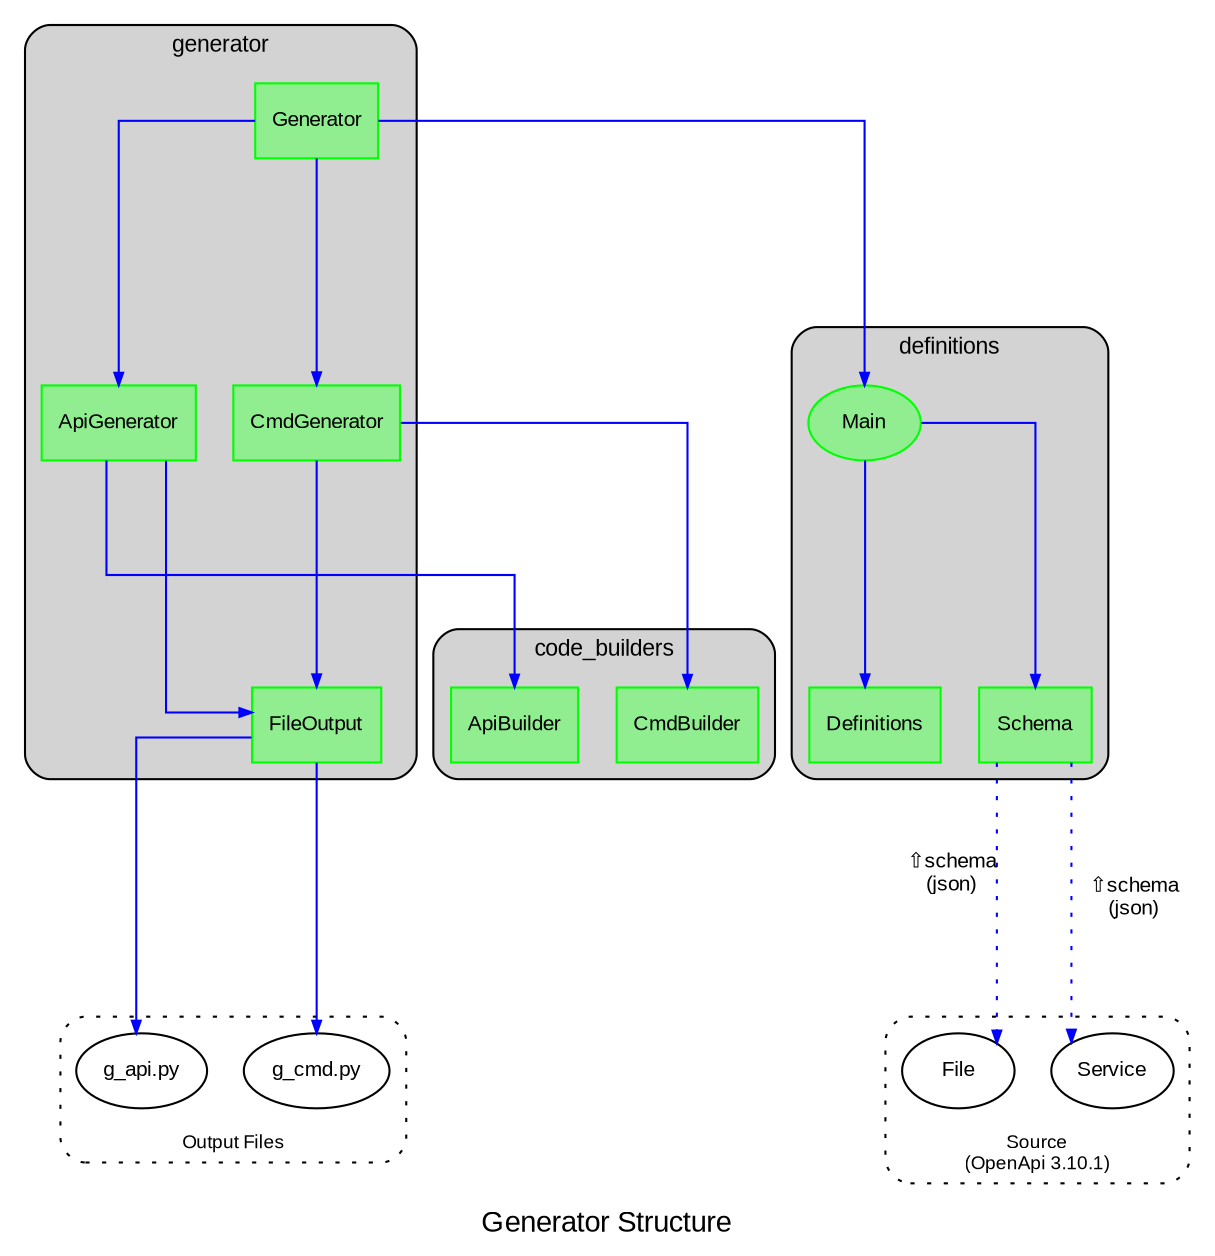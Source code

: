digraph example {
    rankdir=TB; // Set the rankdir attribute to LR
    compound=true;

    label = "Generator Structure";
    fontname="Arial";
    edge [
        color="blue", 
        style="ortho", 
        fontsize=10,
        fontname="Arial";
        // arrowhead="vee";
        arrowsize=0.6;
    ];
    splines=ortho
    concentrate=true

    node [
        shape="box", 
        fillcolor="white", 
        color="black", 
        fontname="Arial", 
        fontsize=10
    ];

    // Increase the spacing between subgraphs
    ranksep=1.5
    ; // Adjust the value as needed
    

    subgraph cluster_generator {
        style="rounded,filled";        
        label="generator";
        fillcolor="lightgrey";

        // color="red"
        fontsize=11
		node [style=filled,color=green, fillcolor=lightgreen];

        Generator;
        ApiGenerator;
        CmdGenerator;
        FileOutput;

        Generator -> ApiGenerator;
        Generator -> CmdGenerator;
        CmdGenerator -> FileOutput;
        ApiGenerator -> FileOutput;
    }

    subgraph cluster_definitions {
        style="rounded,filled";        
        label="definitions";
        fillcolor="white";
        color="black";
        fontsize=11
        fillcolor="lightgrey";
		node [style=filled,color=green,fillcolor=lightgreen];

        DefMain [shape=oval, label="Main"];
        Definitions
        Schema;    
    }

    // subgraph cluster_schema {
    //     style="rounded,filled";        
    //     label="Schema";
    //     fillcolor="white";
    //     color="black";
    //     fontsize=11
    //     fillcolor="lightgrey";
	// 	node [style=filled,color=green, fillcolor=lightgreen];


    // }

    subgraph cluster_builders {
        style="rounded,filled";        
        label="code_builders";
        fillcolor="white";
        color="black";
        fontsize=11
        fillcolor="lightgrey";
		node [style=filled,color=green, fillcolor=lightgreen];

        ApiBuilder;
        CmdBuilder;
    }

    subgraph cluster_source {
        style="rounded,filled,dotted"; // Add dotted outline        
        fontsize=9
        label="Source\n(OpenApi 3.10.1)";
        labelloc=b;
        fillcolor="white";
        color="black";

        node [shape=ellipse];
        // margin="15, 5";

        File;
        Service;
    }

    subgraph cluster_output {
        node [shape=ellipse];
        style="rounded,filled,dotted"; // Add dotted outline        
        fontsize=9
        label="Output Files";
        labelloc=b;
        fillcolor="white";
        color="black";

        api_file [label="g_api.py"];
        cmd_file [label="g_cmd.py"];
        // g_api.py;
        // g_cmd.py;
        // g_diagnostic.py;
    }


    // Service -> Schema;
    // File -> Schema;
    Generator -> DefMain;
    DefMain -> Definitions;
    DefMain -> Schema;
    ApiGenerator -> ApiBuilder;
    CmdGenerator -> CmdBuilder;
    Schema -> Service[style="dotted", label="⇧schema\n(json)"];
    Schema -> File[style="dotted", xlabel="⇧schema\n(json)"];

    FileOutput -> api_file;
    FileOutput -> cmd_file;

}
